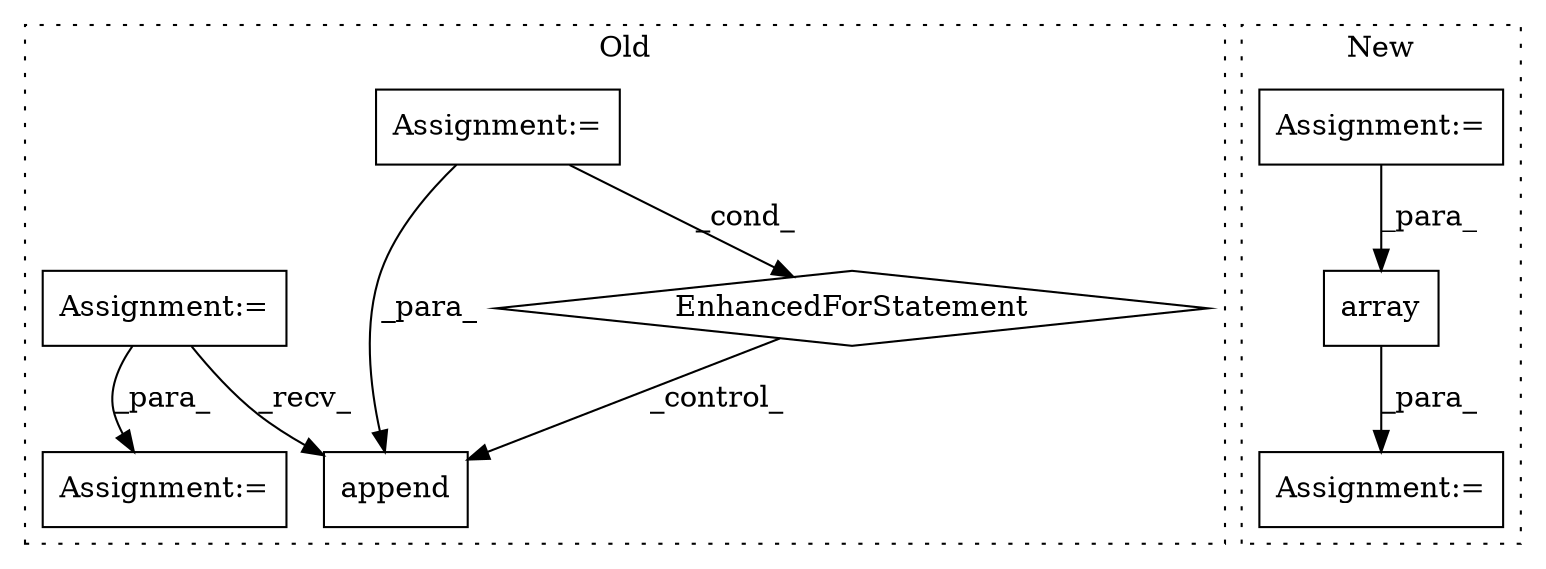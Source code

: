 digraph G {
subgraph cluster0 {
1 [label="append" a="32" s="2956,3010" l="7,1" shape="box"];
4 [label="Assignment:=" a="7" s="2858,2938" l="57,2" shape="box"];
5 [label="Assignment:=" a="7" s="2212" l="1" shape="box"];
6 [label="Assignment:=" a="7" s="3107" l="1" shape="box"];
7 [label="EnhancedForStatement" a="70" s="2858,2938" l="57,2" shape="diamond"];
label = "Old";
style="dotted";
}
subgraph cluster1 {
2 [label="array" a="32" s="2738,2775" l="6,1" shape="box"];
3 [label="Assignment:=" a="7" s="2731" l="1" shape="box"];
8 [label="Assignment:=" a="7" s="1682" l="1" shape="box"];
label = "New";
style="dotted";
}
2 -> 3 [label="_para_"];
4 -> 7 [label="_cond_"];
4 -> 1 [label="_para_"];
5 -> 6 [label="_para_"];
5 -> 1 [label="_recv_"];
7 -> 1 [label="_control_"];
8 -> 2 [label="_para_"];
}